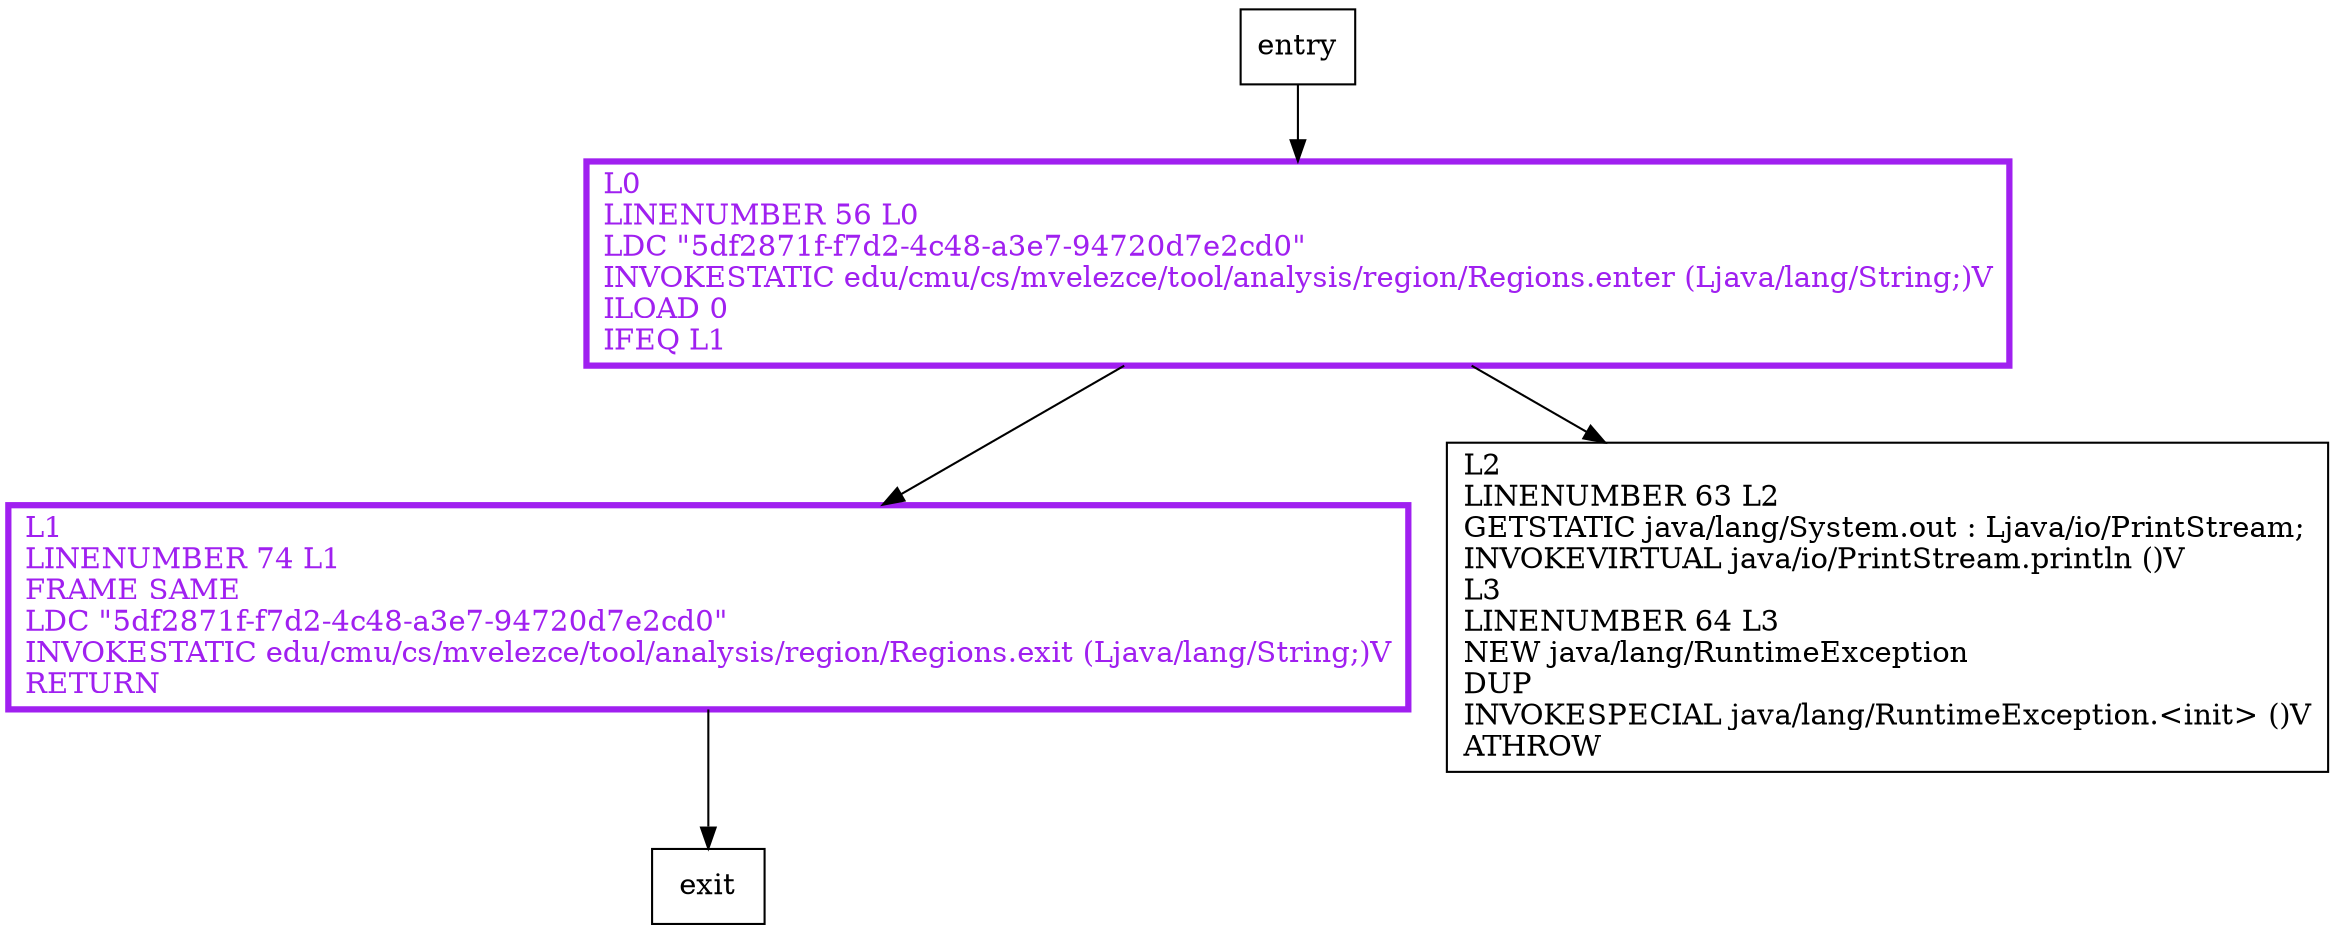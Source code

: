 digraph bar {
node [shape=record];
1275910457 [label="L1\lLINENUMBER 74 L1\lFRAME SAME\lLDC \"5df2871f-f7d2-4c48-a3e7-94720d7e2cd0\"\lINVOKESTATIC edu/cmu/cs/mvelezce/tool/analysis/region/Regions.exit (Ljava/lang/String;)V\lRETURN\l"];
1867244597 [label="L0\lLINENUMBER 56 L0\lLDC \"5df2871f-f7d2-4c48-a3e7-94720d7e2cd0\"\lINVOKESTATIC edu/cmu/cs/mvelezce/tool/analysis/region/Regions.enter (Ljava/lang/String;)V\lILOAD 0\lIFEQ L1\l"];
1727096855 [label="L2\lLINENUMBER 63 L2\lGETSTATIC java/lang/System.out : Ljava/io/PrintStream;\lINVOKEVIRTUAL java/io/PrintStream.println ()V\lL3\lLINENUMBER 64 L3\lNEW java/lang/RuntimeException\lDUP\lINVOKESPECIAL java/lang/RuntimeException.\<init\> ()V\lATHROW\l"];
entry;
exit;
entry -> 1867244597;
1275910457 -> exit;
1867244597 -> 1275910457;
1867244597 -> 1727096855;
1275910457[fontcolor="purple", penwidth=3, color="purple"];
1867244597[fontcolor="purple", penwidth=3, color="purple"];
}
